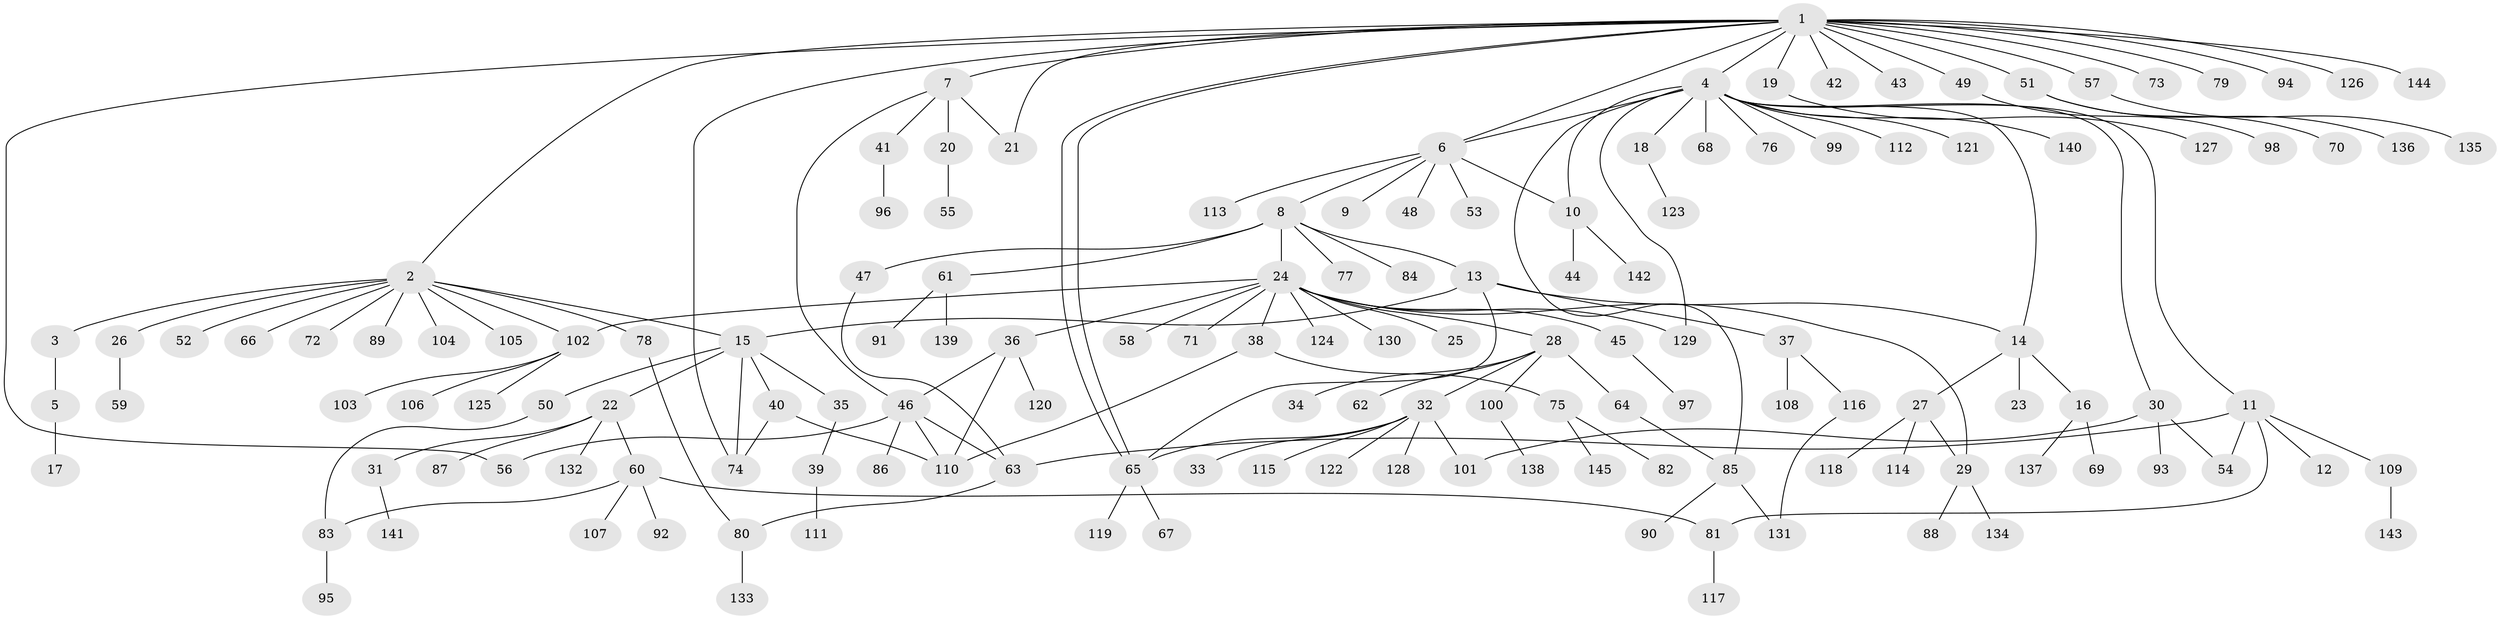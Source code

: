 // Generated by graph-tools (version 1.1) at 2025/35/03/09/25 02:35:17]
// undirected, 145 vertices, 171 edges
graph export_dot {
graph [start="1"]
  node [color=gray90,style=filled];
  1;
  2;
  3;
  4;
  5;
  6;
  7;
  8;
  9;
  10;
  11;
  12;
  13;
  14;
  15;
  16;
  17;
  18;
  19;
  20;
  21;
  22;
  23;
  24;
  25;
  26;
  27;
  28;
  29;
  30;
  31;
  32;
  33;
  34;
  35;
  36;
  37;
  38;
  39;
  40;
  41;
  42;
  43;
  44;
  45;
  46;
  47;
  48;
  49;
  50;
  51;
  52;
  53;
  54;
  55;
  56;
  57;
  58;
  59;
  60;
  61;
  62;
  63;
  64;
  65;
  66;
  67;
  68;
  69;
  70;
  71;
  72;
  73;
  74;
  75;
  76;
  77;
  78;
  79;
  80;
  81;
  82;
  83;
  84;
  85;
  86;
  87;
  88;
  89;
  90;
  91;
  92;
  93;
  94;
  95;
  96;
  97;
  98;
  99;
  100;
  101;
  102;
  103;
  104;
  105;
  106;
  107;
  108;
  109;
  110;
  111;
  112;
  113;
  114;
  115;
  116;
  117;
  118;
  119;
  120;
  121;
  122;
  123;
  124;
  125;
  126;
  127;
  128;
  129;
  130;
  131;
  132;
  133;
  134;
  135;
  136;
  137;
  138;
  139;
  140;
  141;
  142;
  143;
  144;
  145;
  1 -- 2;
  1 -- 4;
  1 -- 6;
  1 -- 7;
  1 -- 19;
  1 -- 21;
  1 -- 42;
  1 -- 43;
  1 -- 49;
  1 -- 51;
  1 -- 56;
  1 -- 57;
  1 -- 65;
  1 -- 65;
  1 -- 73;
  1 -- 74;
  1 -- 79;
  1 -- 94;
  1 -- 126;
  1 -- 144;
  2 -- 3;
  2 -- 15;
  2 -- 26;
  2 -- 52;
  2 -- 66;
  2 -- 72;
  2 -- 78;
  2 -- 89;
  2 -- 102;
  2 -- 104;
  2 -- 105;
  3 -- 5;
  4 -- 6;
  4 -- 10;
  4 -- 11;
  4 -- 14;
  4 -- 18;
  4 -- 30;
  4 -- 68;
  4 -- 76;
  4 -- 85;
  4 -- 99;
  4 -- 112;
  4 -- 121;
  4 -- 129;
  4 -- 140;
  5 -- 17;
  6 -- 8;
  6 -- 9;
  6 -- 10;
  6 -- 48;
  6 -- 53;
  6 -- 113;
  7 -- 20;
  7 -- 21;
  7 -- 41;
  7 -- 46;
  8 -- 13;
  8 -- 24;
  8 -- 47;
  8 -- 61;
  8 -- 77;
  8 -- 84;
  10 -- 44;
  10 -- 142;
  11 -- 12;
  11 -- 54;
  11 -- 63;
  11 -- 81;
  11 -- 109;
  13 -- 14;
  13 -- 15;
  13 -- 37;
  13 -- 65;
  14 -- 16;
  14 -- 23;
  14 -- 27;
  15 -- 22;
  15 -- 35;
  15 -- 40;
  15 -- 50;
  15 -- 74;
  16 -- 69;
  16 -- 137;
  18 -- 123;
  19 -- 127;
  20 -- 55;
  22 -- 31;
  22 -- 60;
  22 -- 87;
  22 -- 132;
  24 -- 25;
  24 -- 28;
  24 -- 29;
  24 -- 36;
  24 -- 38;
  24 -- 45;
  24 -- 58;
  24 -- 71;
  24 -- 102;
  24 -- 124;
  24 -- 129;
  24 -- 130;
  26 -- 59;
  27 -- 29;
  27 -- 114;
  27 -- 118;
  28 -- 32;
  28 -- 34;
  28 -- 62;
  28 -- 64;
  28 -- 100;
  29 -- 88;
  29 -- 134;
  30 -- 54;
  30 -- 93;
  30 -- 101;
  31 -- 141;
  32 -- 33;
  32 -- 65;
  32 -- 101;
  32 -- 115;
  32 -- 122;
  32 -- 128;
  35 -- 39;
  36 -- 46;
  36 -- 110;
  36 -- 120;
  37 -- 108;
  37 -- 116;
  38 -- 75;
  38 -- 110;
  39 -- 111;
  40 -- 74;
  40 -- 110;
  41 -- 96;
  45 -- 97;
  46 -- 56;
  46 -- 63;
  46 -- 86;
  46 -- 110;
  47 -- 63;
  49 -- 98;
  50 -- 83;
  51 -- 70;
  51 -- 136;
  57 -- 135;
  60 -- 81;
  60 -- 83;
  60 -- 92;
  60 -- 107;
  61 -- 91;
  61 -- 139;
  63 -- 80;
  64 -- 85;
  65 -- 67;
  65 -- 119;
  75 -- 82;
  75 -- 145;
  78 -- 80;
  80 -- 133;
  81 -- 117;
  83 -- 95;
  85 -- 90;
  85 -- 131;
  100 -- 138;
  102 -- 103;
  102 -- 106;
  102 -- 125;
  109 -- 143;
  116 -- 131;
}
